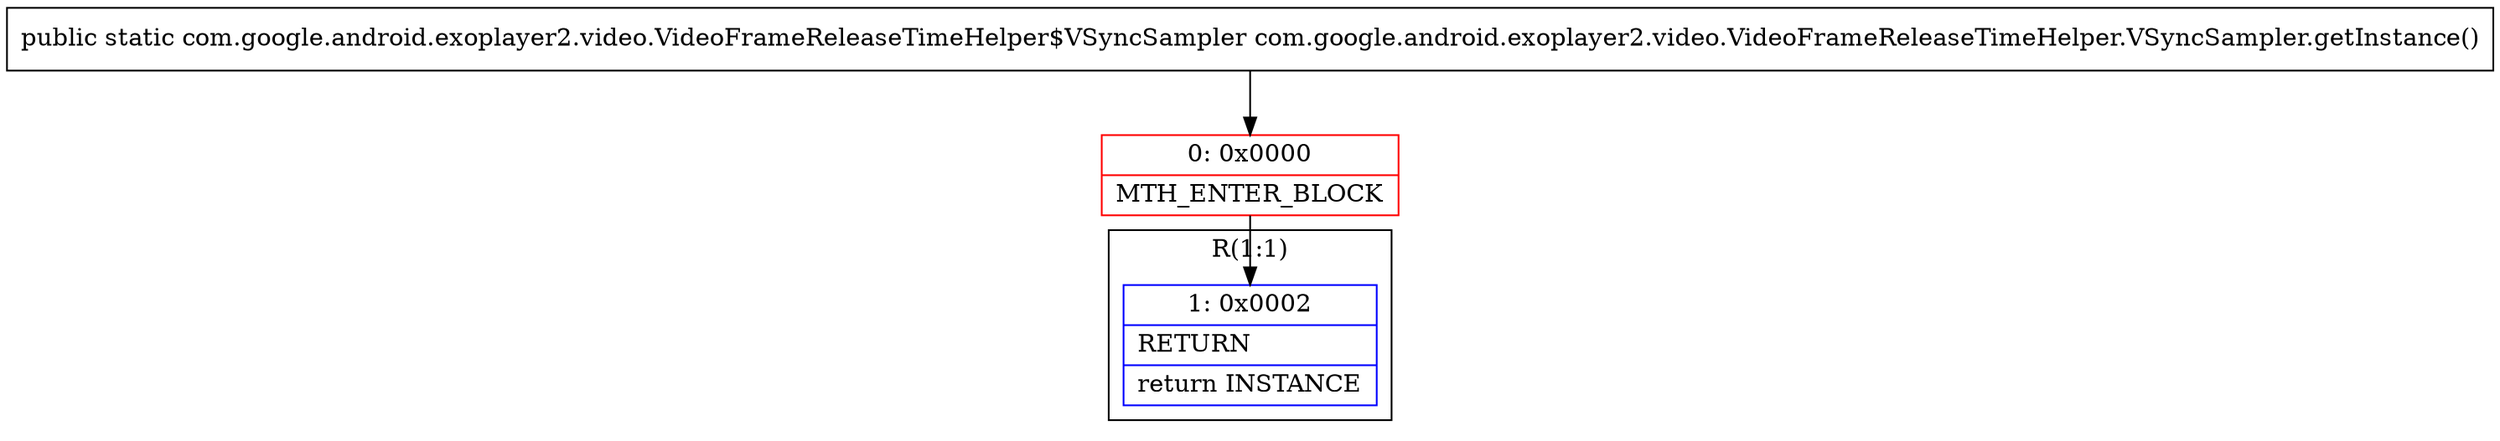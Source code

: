 digraph "CFG forcom.google.android.exoplayer2.video.VideoFrameReleaseTimeHelper.VSyncSampler.getInstance()Lcom\/google\/android\/exoplayer2\/video\/VideoFrameReleaseTimeHelper$VSyncSampler;" {
subgraph cluster_Region_2144841607 {
label = "R(1:1)";
node [shape=record,color=blue];
Node_1 [shape=record,label="{1\:\ 0x0002|RETURN\l|return INSTANCE\l}"];
}
Node_0 [shape=record,color=red,label="{0\:\ 0x0000|MTH_ENTER_BLOCK\l}"];
MethodNode[shape=record,label="{public static com.google.android.exoplayer2.video.VideoFrameReleaseTimeHelper$VSyncSampler com.google.android.exoplayer2.video.VideoFrameReleaseTimeHelper.VSyncSampler.getInstance() }"];
MethodNode -> Node_0;
Node_0 -> Node_1;
}

